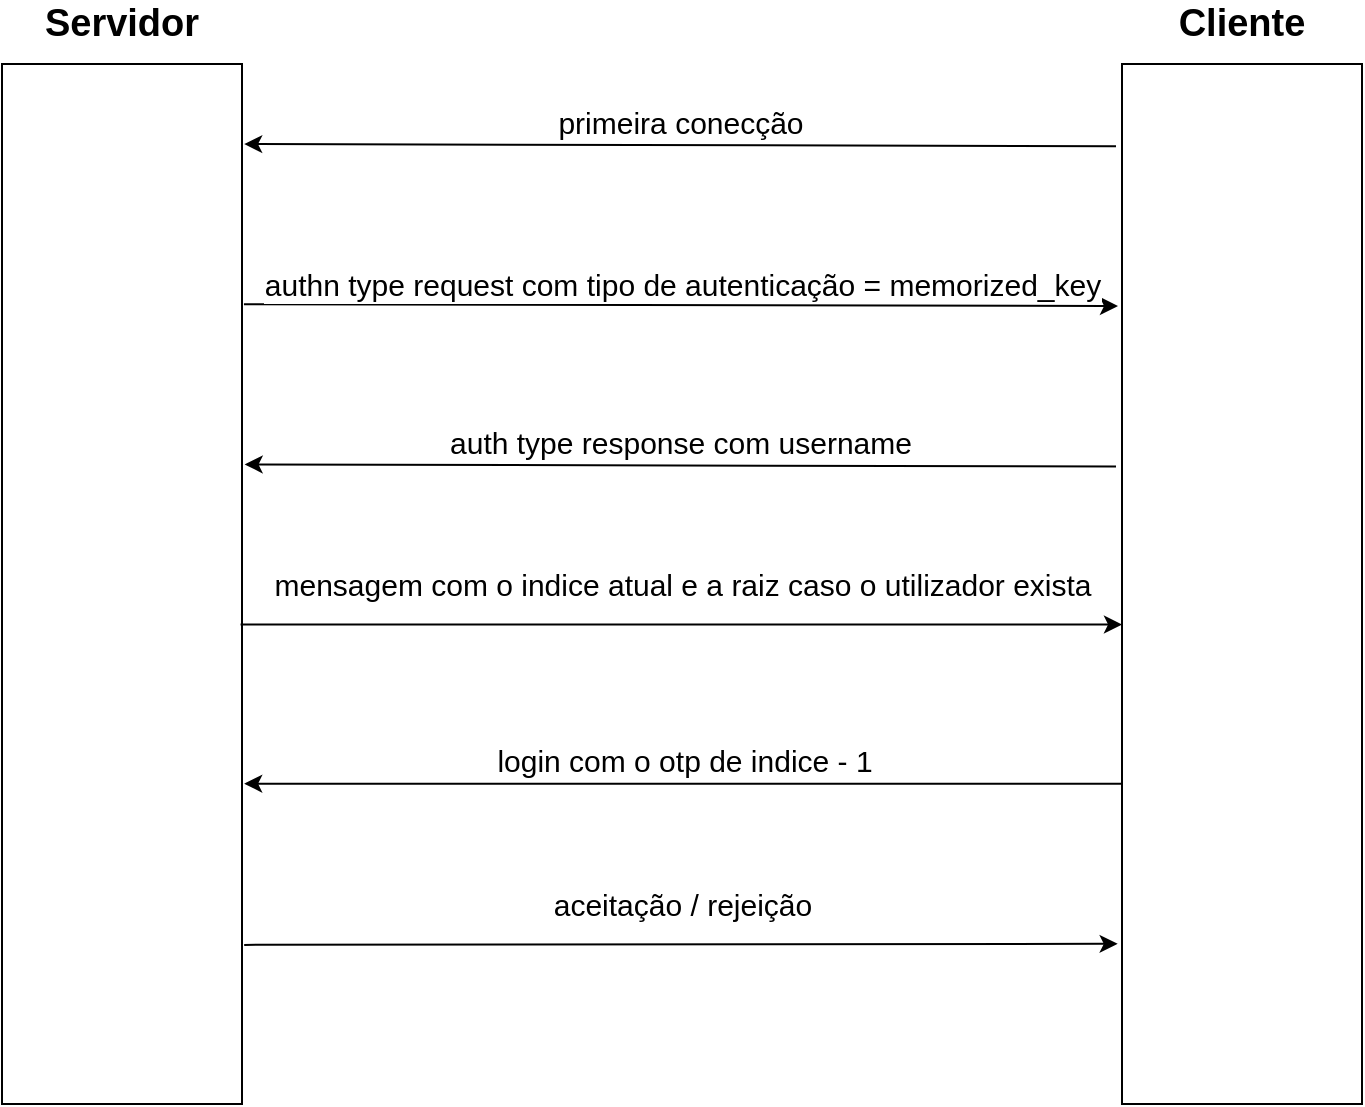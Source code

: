 <mxfile version="12.1.7" type="device" pages="1"><diagram id="VW9o2hhaZFpdj37CuUnZ" name="Page-1"><mxGraphModel dx="1408" dy="791" grid="1" gridSize="10" guides="1" tooltips="1" connect="1" arrows="1" fold="1" page="1" pageScale="1" pageWidth="850" pageHeight="1100" math="0" shadow="0"><root><mxCell id="0"/><mxCell id="1" parent="0"/><mxCell id="jdg1E6RO8QnFXkNAdYyj-1" value="" style="rounded=0;whiteSpace=wrap;html=1;" parent="1" vertex="1"><mxGeometry x="80" y="120" width="120" height="520" as="geometry"/></mxCell><mxCell id="jdg1E6RO8QnFXkNAdYyj-2" value="" style="rounded=0;whiteSpace=wrap;html=1;" parent="1" vertex="1"><mxGeometry x="640" y="120" width="120" height="520" as="geometry"/></mxCell><mxCell id="jdg1E6RO8QnFXkNAdYyj-3" value="&lt;font style=&quot;font-size: 19px&quot;&gt;&lt;b&gt;Servidor&lt;/b&gt;&lt;/font&gt;" style="text;html=1;strokeColor=none;fillColor=none;align=center;verticalAlign=middle;whiteSpace=wrap;rounded=0;" parent="1" vertex="1"><mxGeometry x="100" y="90" width="80" height="20" as="geometry"/></mxCell><mxCell id="jdg1E6RO8QnFXkNAdYyj-4" value="&lt;b&gt;&lt;font style=&quot;font-size: 19px&quot;&gt;Cliente&lt;/font&gt;&lt;/b&gt;" style="text;html=1;strokeColor=none;fillColor=none;align=center;verticalAlign=middle;whiteSpace=wrap;rounded=0;" parent="1" vertex="1"><mxGeometry x="665" y="90" width="70" height="20" as="geometry"/></mxCell><mxCell id="jdg1E6RO8QnFXkNAdYyj-5" value="&lt;span style=&quot;font-size: 15px&quot;&gt;primeira conecção&lt;/span&gt;" style="endArrow=classic;html=1;exitX=-0.025;exitY=0.079;exitDx=0;exitDy=0;exitPerimeter=0;entryX=1.009;entryY=0.077;entryDx=0;entryDy=0;entryPerimeter=0;" parent="1" source="jdg1E6RO8QnFXkNAdYyj-2" target="jdg1E6RO8QnFXkNAdYyj-1" edge="1"><mxGeometry x="-0.0" y="-12" width="50" height="50" relative="1" as="geometry"><mxPoint x="300" y="280" as="sourcePoint"/><mxPoint x="220" y="170" as="targetPoint"/><mxPoint as="offset"/></mxGeometry></mxCell><mxCell id="jdg1E6RO8QnFXkNAdYyj-7" value="&lt;span style=&quot;font-size: 15px&quot;&gt;authn type request com tipo de autenticação =&amp;nbsp;&lt;/span&gt;&lt;span style=&quot;font-size: 15px&quot;&gt;memorized_key&lt;/span&gt;" style="endArrow=classic;html=1;exitX=1.008;exitY=0.231;exitDx=0;exitDy=0;exitPerimeter=0;" parent="1" source="jdg1E6RO8QnFXkNAdYyj-1" edge="1"><mxGeometry x="0.002" y="11" width="50" height="50" relative="1" as="geometry"><mxPoint x="220" y="250" as="sourcePoint"/><mxPoint x="638" y="241" as="targetPoint"/><mxPoint as="offset"/></mxGeometry></mxCell><mxCell id="jdg1E6RO8QnFXkNAdYyj-8" value="&lt;span style=&quot;font-size: 15px&quot;&gt;auth type response com username&lt;/span&gt;" style="endArrow=classic;html=1;exitX=-0.025;exitY=0.387;exitDx=0;exitDy=0;exitPerimeter=0;entryX=1.011;entryY=0.385;entryDx=0;entryDy=0;entryPerimeter=0;" parent="1" source="jdg1E6RO8QnFXkNAdYyj-2" target="jdg1E6RO8QnFXkNAdYyj-1" edge="1"><mxGeometry x="-0.0" y="-12" width="50" height="50" relative="1" as="geometry"><mxPoint x="594" y="310.08" as="sourcePoint"/><mxPoint x="210" y="330" as="targetPoint"/><mxPoint as="offset"/></mxGeometry></mxCell><mxCell id="jdg1E6RO8QnFXkNAdYyj-9" value="&lt;span style=&quot;font-size: 15px&quot;&gt;mensagem com o indice atual e a raiz caso o utilizador exista&lt;/span&gt;" style="endArrow=classic;html=1;exitX=0.994;exitY=0.539;exitDx=0;exitDy=0;exitPerimeter=0;entryX=0;entryY=0.539;entryDx=0;entryDy=0;entryPerimeter=0;" parent="1" source="jdg1E6RO8QnFXkNAdYyj-1" target="jdg1E6RO8QnFXkNAdYyj-2" edge="1"><mxGeometry x="0.002" y="20" width="50" height="50" relative="1" as="geometry"><mxPoint x="240" y="420.04" as="sourcePoint"/><mxPoint x="678" y="423" as="targetPoint"/><mxPoint as="offset"/></mxGeometry></mxCell><mxCell id="jdg1E6RO8QnFXkNAdYyj-10" value="&lt;span style=&quot;font-size: 15px&quot;&gt;login com o otp de indice - 1&lt;/span&gt;" style="endArrow=classic;html=1;entryX=1.009;entryY=0.692;entryDx=0;entryDy=0;entryPerimeter=0;exitX=0;exitY=0.692;exitDx=0;exitDy=0;exitPerimeter=0;" parent="1" source="jdg1E6RO8QnFXkNAdYyj-2" target="jdg1E6RO8QnFXkNAdYyj-1" edge="1"><mxGeometry x="-0.0" y="-12" width="50" height="50" relative="1" as="geometry"><mxPoint x="620" y="480" as="sourcePoint"/><mxPoint x="220" y="490" as="targetPoint"/><mxPoint as="offset"/></mxGeometry></mxCell><mxCell id="jdg1E6RO8QnFXkNAdYyj-11" value="&lt;span style=&quot;font-size: 15px&quot;&gt;aceitação / rejeição&lt;/span&gt;" style="endArrow=classic;html=1;entryX=-0.018;entryY=0.846;entryDx=0;entryDy=0;entryPerimeter=0;exitX=1.009;exitY=0.847;exitDx=0;exitDy=0;exitPerimeter=0;" parent="1" source="jdg1E6RO8QnFXkNAdYyj-1" target="jdg1E6RO8QnFXkNAdYyj-2" edge="1"><mxGeometry x="0.003" y="20" width="50" height="50" relative="1" as="geometry"><mxPoint x="210" y="570" as="sourcePoint"/><mxPoint x="630" y="570" as="targetPoint"/><mxPoint as="offset"/></mxGeometry></mxCell></root></mxGraphModel></diagram></mxfile>